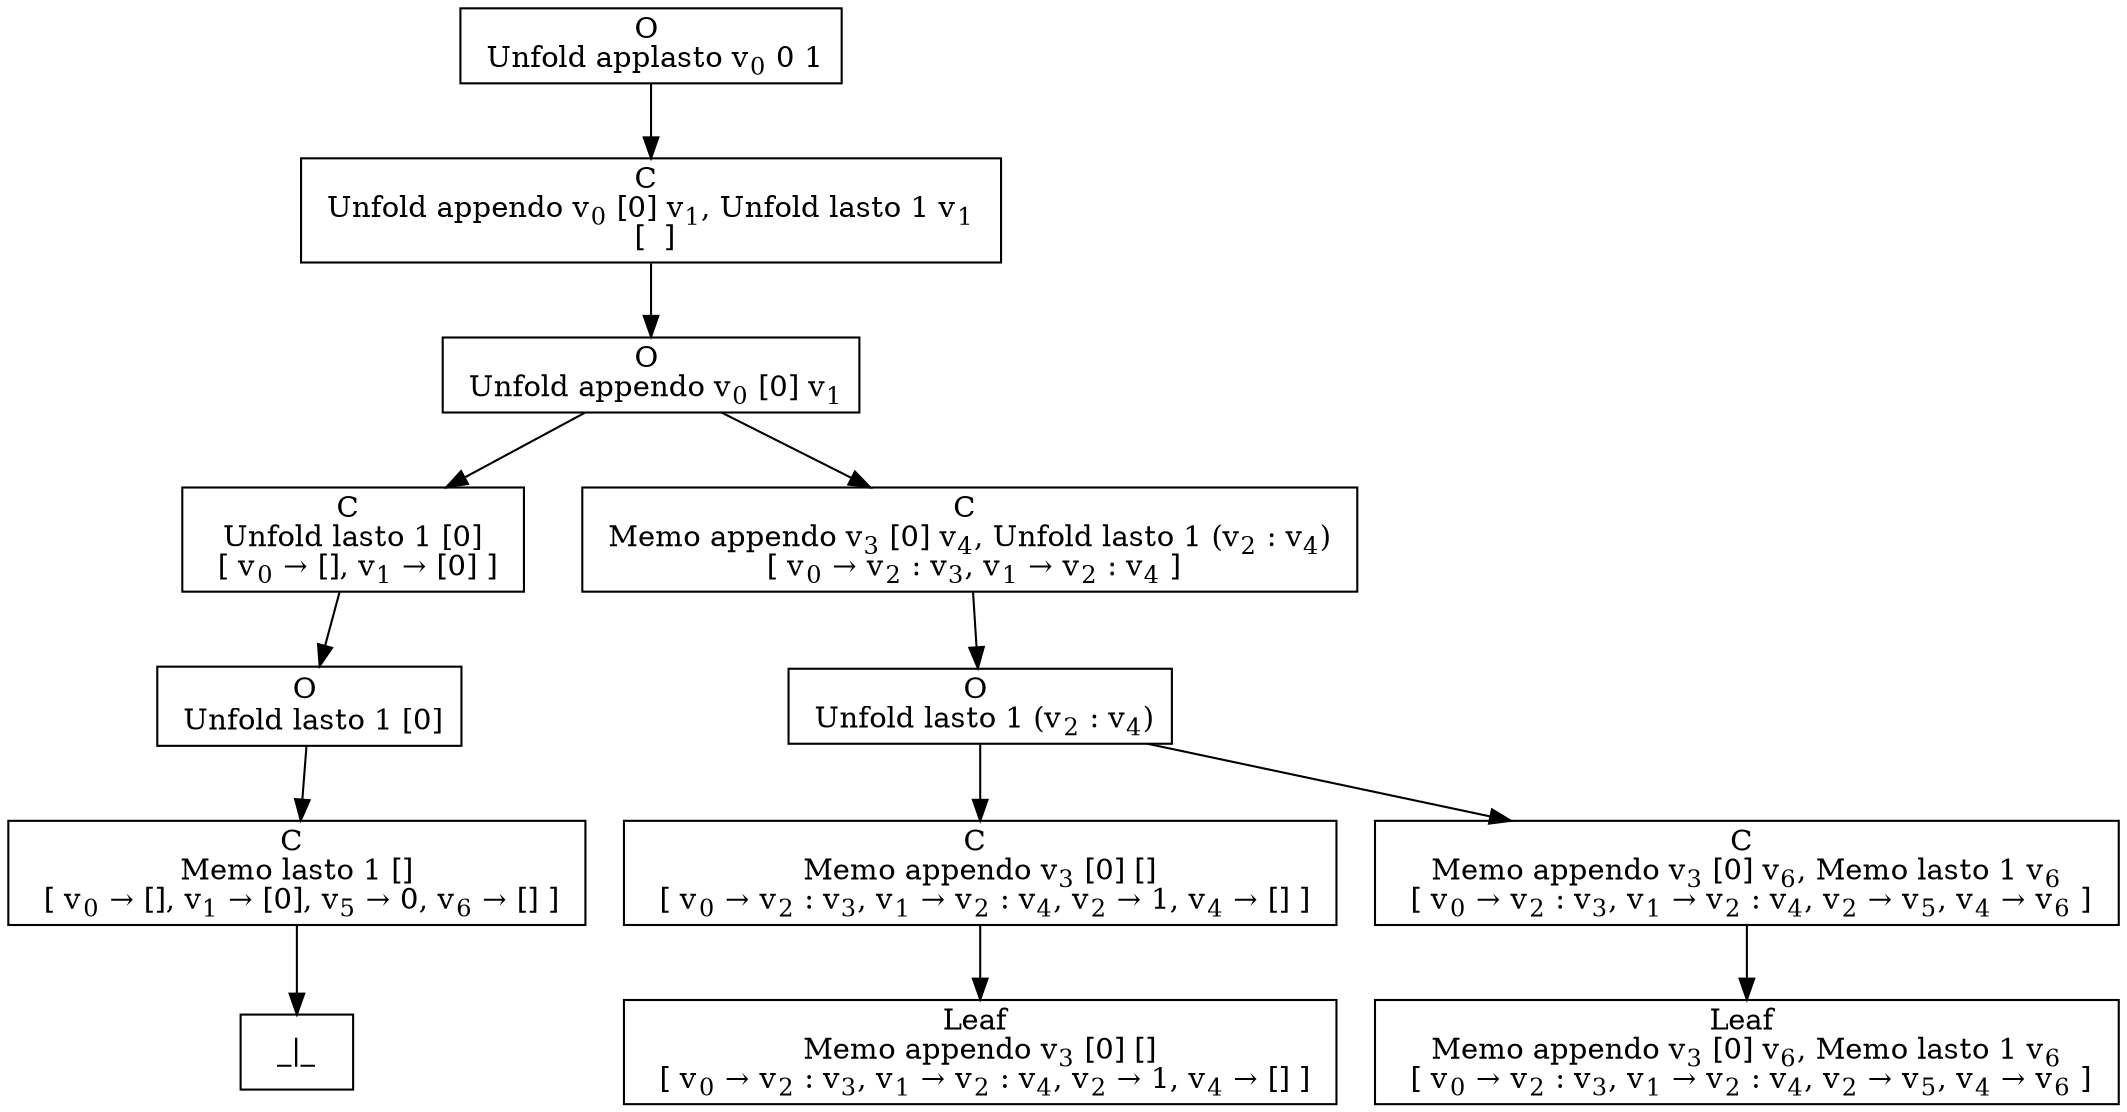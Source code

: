 digraph {
    graph [rankdir=TB
          ,bgcolor=transparent];
    node [shape=box
         ,fillcolor=white
         ,style=filled];
    0 [label=<O <BR/> Unfold applasto v<SUB>0</SUB> 0 1>];
    1 [label=<C <BR/> Unfold appendo v<SUB>0</SUB> [0] v<SUB>1</SUB>, Unfold lasto 1 v<SUB>1</SUB> <BR/>  [  ] >];
    2 [label=<O <BR/> Unfold appendo v<SUB>0</SUB> [0] v<SUB>1</SUB>>];
    3 [label=<C <BR/> Unfold lasto 1 [0] <BR/>  [ v<SUB>0</SUB> &rarr; [], v<SUB>1</SUB> &rarr; [0] ] >];
    4 [label=<C <BR/> Memo appendo v<SUB>3</SUB> [0] v<SUB>4</SUB>, Unfold lasto 1 (v<SUB>2</SUB> : v<SUB>4</SUB>) <BR/>  [ v<SUB>0</SUB> &rarr; v<SUB>2</SUB> : v<SUB>3</SUB>, v<SUB>1</SUB> &rarr; v<SUB>2</SUB> : v<SUB>4</SUB> ] >];
    5 [label=<O <BR/> Unfold lasto 1 [0]>];
    6 [label=<C <BR/> Memo lasto 1 [] <BR/>  [ v<SUB>0</SUB> &rarr; [], v<SUB>1</SUB> &rarr; [0], v<SUB>5</SUB> &rarr; 0, v<SUB>6</SUB> &rarr; [] ] >];
    7 [label=<_|_>];
    8 [label=<O <BR/> Unfold lasto 1 (v<SUB>2</SUB> : v<SUB>4</SUB>)>];
    9 [label=<C <BR/> Memo appendo v<SUB>3</SUB> [0] [] <BR/>  [ v<SUB>0</SUB> &rarr; v<SUB>2</SUB> : v<SUB>3</SUB>, v<SUB>1</SUB> &rarr; v<SUB>2</SUB> : v<SUB>4</SUB>, v<SUB>2</SUB> &rarr; 1, v<SUB>4</SUB> &rarr; [] ] >];
    10 [label=<C <BR/> Memo appendo v<SUB>3</SUB> [0] v<SUB>6</SUB>, Memo lasto 1 v<SUB>6</SUB> <BR/>  [ v<SUB>0</SUB> &rarr; v<SUB>2</SUB> : v<SUB>3</SUB>, v<SUB>1</SUB> &rarr; v<SUB>2</SUB> : v<SUB>4</SUB>, v<SUB>2</SUB> &rarr; v<SUB>5</SUB>, v<SUB>4</SUB> &rarr; v<SUB>6</SUB> ] >];
    11 [label=<Leaf <BR/> Memo appendo v<SUB>3</SUB> [0] [] <BR/>  [ v<SUB>0</SUB> &rarr; v<SUB>2</SUB> : v<SUB>3</SUB>, v<SUB>1</SUB> &rarr; v<SUB>2</SUB> : v<SUB>4</SUB>, v<SUB>2</SUB> &rarr; 1, v<SUB>4</SUB> &rarr; [] ] >];
    12 [label=<Leaf <BR/> Memo appendo v<SUB>3</SUB> [0] v<SUB>6</SUB>, Memo lasto 1 v<SUB>6</SUB> <BR/>  [ v<SUB>0</SUB> &rarr; v<SUB>2</SUB> : v<SUB>3</SUB>, v<SUB>1</SUB> &rarr; v<SUB>2</SUB> : v<SUB>4</SUB>, v<SUB>2</SUB> &rarr; v<SUB>5</SUB>, v<SUB>4</SUB> &rarr; v<SUB>6</SUB> ] >];
    0 -> 1 [label=""];
    1 -> 2 [label=""];
    2 -> 3 [label=""];
    2 -> 4 [label=""];
    3 -> 5 [label=""];
    4 -> 8 [label=""];
    5 -> 6 [label=""];
    6 -> 7 [label=""];
    8 -> 9 [label=""];
    8 -> 10 [label=""];
    9 -> 11 [label=""];
    10 -> 12 [label=""];
}